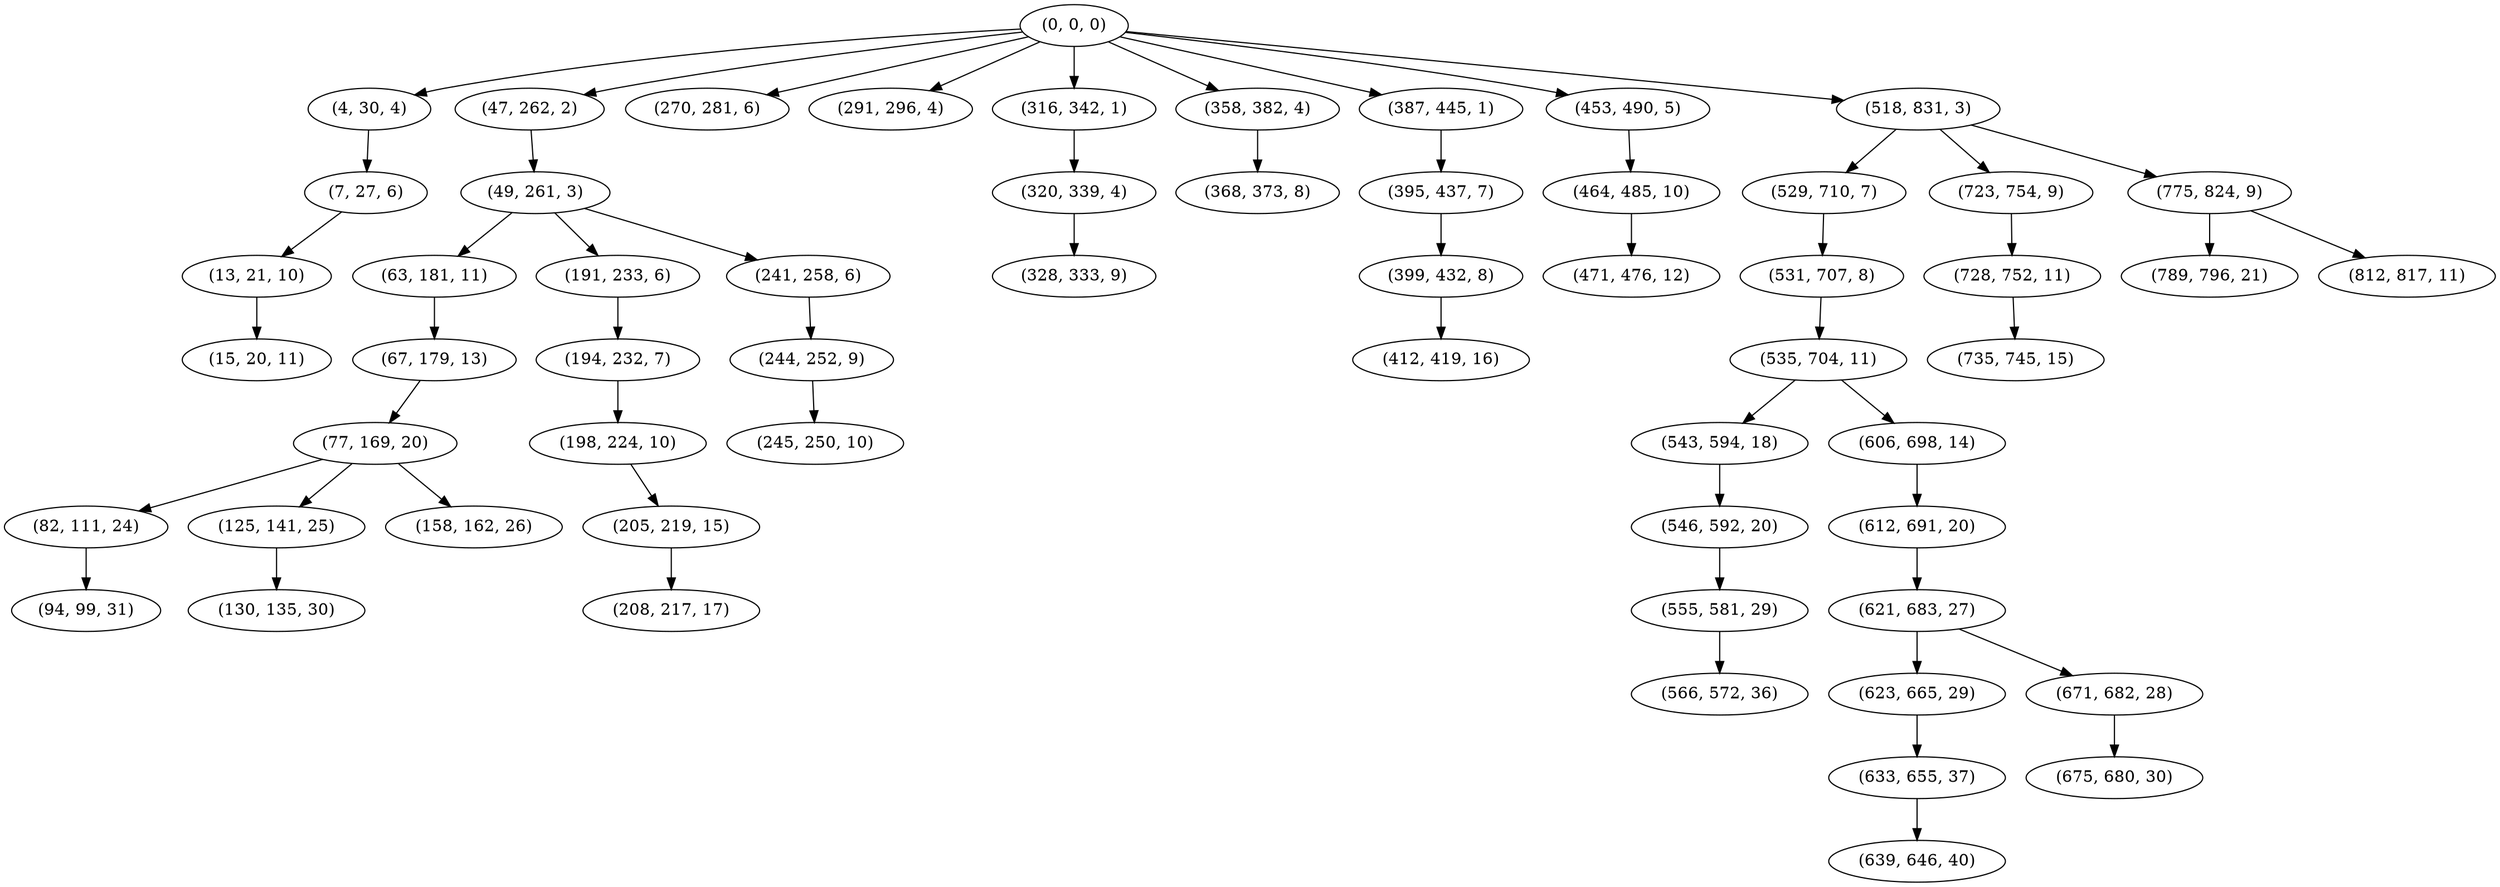 digraph tree {
    "(0, 0, 0)";
    "(4, 30, 4)";
    "(7, 27, 6)";
    "(13, 21, 10)";
    "(15, 20, 11)";
    "(47, 262, 2)";
    "(49, 261, 3)";
    "(63, 181, 11)";
    "(67, 179, 13)";
    "(77, 169, 20)";
    "(82, 111, 24)";
    "(94, 99, 31)";
    "(125, 141, 25)";
    "(130, 135, 30)";
    "(158, 162, 26)";
    "(191, 233, 6)";
    "(194, 232, 7)";
    "(198, 224, 10)";
    "(205, 219, 15)";
    "(208, 217, 17)";
    "(241, 258, 6)";
    "(244, 252, 9)";
    "(245, 250, 10)";
    "(270, 281, 6)";
    "(291, 296, 4)";
    "(316, 342, 1)";
    "(320, 339, 4)";
    "(328, 333, 9)";
    "(358, 382, 4)";
    "(368, 373, 8)";
    "(387, 445, 1)";
    "(395, 437, 7)";
    "(399, 432, 8)";
    "(412, 419, 16)";
    "(453, 490, 5)";
    "(464, 485, 10)";
    "(471, 476, 12)";
    "(518, 831, 3)";
    "(529, 710, 7)";
    "(531, 707, 8)";
    "(535, 704, 11)";
    "(543, 594, 18)";
    "(546, 592, 20)";
    "(555, 581, 29)";
    "(566, 572, 36)";
    "(606, 698, 14)";
    "(612, 691, 20)";
    "(621, 683, 27)";
    "(623, 665, 29)";
    "(633, 655, 37)";
    "(639, 646, 40)";
    "(671, 682, 28)";
    "(675, 680, 30)";
    "(723, 754, 9)";
    "(728, 752, 11)";
    "(735, 745, 15)";
    "(775, 824, 9)";
    "(789, 796, 21)";
    "(812, 817, 11)";
    "(0, 0, 0)" -> "(4, 30, 4)";
    "(0, 0, 0)" -> "(47, 262, 2)";
    "(0, 0, 0)" -> "(270, 281, 6)";
    "(0, 0, 0)" -> "(291, 296, 4)";
    "(0, 0, 0)" -> "(316, 342, 1)";
    "(0, 0, 0)" -> "(358, 382, 4)";
    "(0, 0, 0)" -> "(387, 445, 1)";
    "(0, 0, 0)" -> "(453, 490, 5)";
    "(0, 0, 0)" -> "(518, 831, 3)";
    "(4, 30, 4)" -> "(7, 27, 6)";
    "(7, 27, 6)" -> "(13, 21, 10)";
    "(13, 21, 10)" -> "(15, 20, 11)";
    "(47, 262, 2)" -> "(49, 261, 3)";
    "(49, 261, 3)" -> "(63, 181, 11)";
    "(49, 261, 3)" -> "(191, 233, 6)";
    "(49, 261, 3)" -> "(241, 258, 6)";
    "(63, 181, 11)" -> "(67, 179, 13)";
    "(67, 179, 13)" -> "(77, 169, 20)";
    "(77, 169, 20)" -> "(82, 111, 24)";
    "(77, 169, 20)" -> "(125, 141, 25)";
    "(77, 169, 20)" -> "(158, 162, 26)";
    "(82, 111, 24)" -> "(94, 99, 31)";
    "(125, 141, 25)" -> "(130, 135, 30)";
    "(191, 233, 6)" -> "(194, 232, 7)";
    "(194, 232, 7)" -> "(198, 224, 10)";
    "(198, 224, 10)" -> "(205, 219, 15)";
    "(205, 219, 15)" -> "(208, 217, 17)";
    "(241, 258, 6)" -> "(244, 252, 9)";
    "(244, 252, 9)" -> "(245, 250, 10)";
    "(316, 342, 1)" -> "(320, 339, 4)";
    "(320, 339, 4)" -> "(328, 333, 9)";
    "(358, 382, 4)" -> "(368, 373, 8)";
    "(387, 445, 1)" -> "(395, 437, 7)";
    "(395, 437, 7)" -> "(399, 432, 8)";
    "(399, 432, 8)" -> "(412, 419, 16)";
    "(453, 490, 5)" -> "(464, 485, 10)";
    "(464, 485, 10)" -> "(471, 476, 12)";
    "(518, 831, 3)" -> "(529, 710, 7)";
    "(518, 831, 3)" -> "(723, 754, 9)";
    "(518, 831, 3)" -> "(775, 824, 9)";
    "(529, 710, 7)" -> "(531, 707, 8)";
    "(531, 707, 8)" -> "(535, 704, 11)";
    "(535, 704, 11)" -> "(543, 594, 18)";
    "(535, 704, 11)" -> "(606, 698, 14)";
    "(543, 594, 18)" -> "(546, 592, 20)";
    "(546, 592, 20)" -> "(555, 581, 29)";
    "(555, 581, 29)" -> "(566, 572, 36)";
    "(606, 698, 14)" -> "(612, 691, 20)";
    "(612, 691, 20)" -> "(621, 683, 27)";
    "(621, 683, 27)" -> "(623, 665, 29)";
    "(621, 683, 27)" -> "(671, 682, 28)";
    "(623, 665, 29)" -> "(633, 655, 37)";
    "(633, 655, 37)" -> "(639, 646, 40)";
    "(671, 682, 28)" -> "(675, 680, 30)";
    "(723, 754, 9)" -> "(728, 752, 11)";
    "(728, 752, 11)" -> "(735, 745, 15)";
    "(775, 824, 9)" -> "(789, 796, 21)";
    "(775, 824, 9)" -> "(812, 817, 11)";
}
